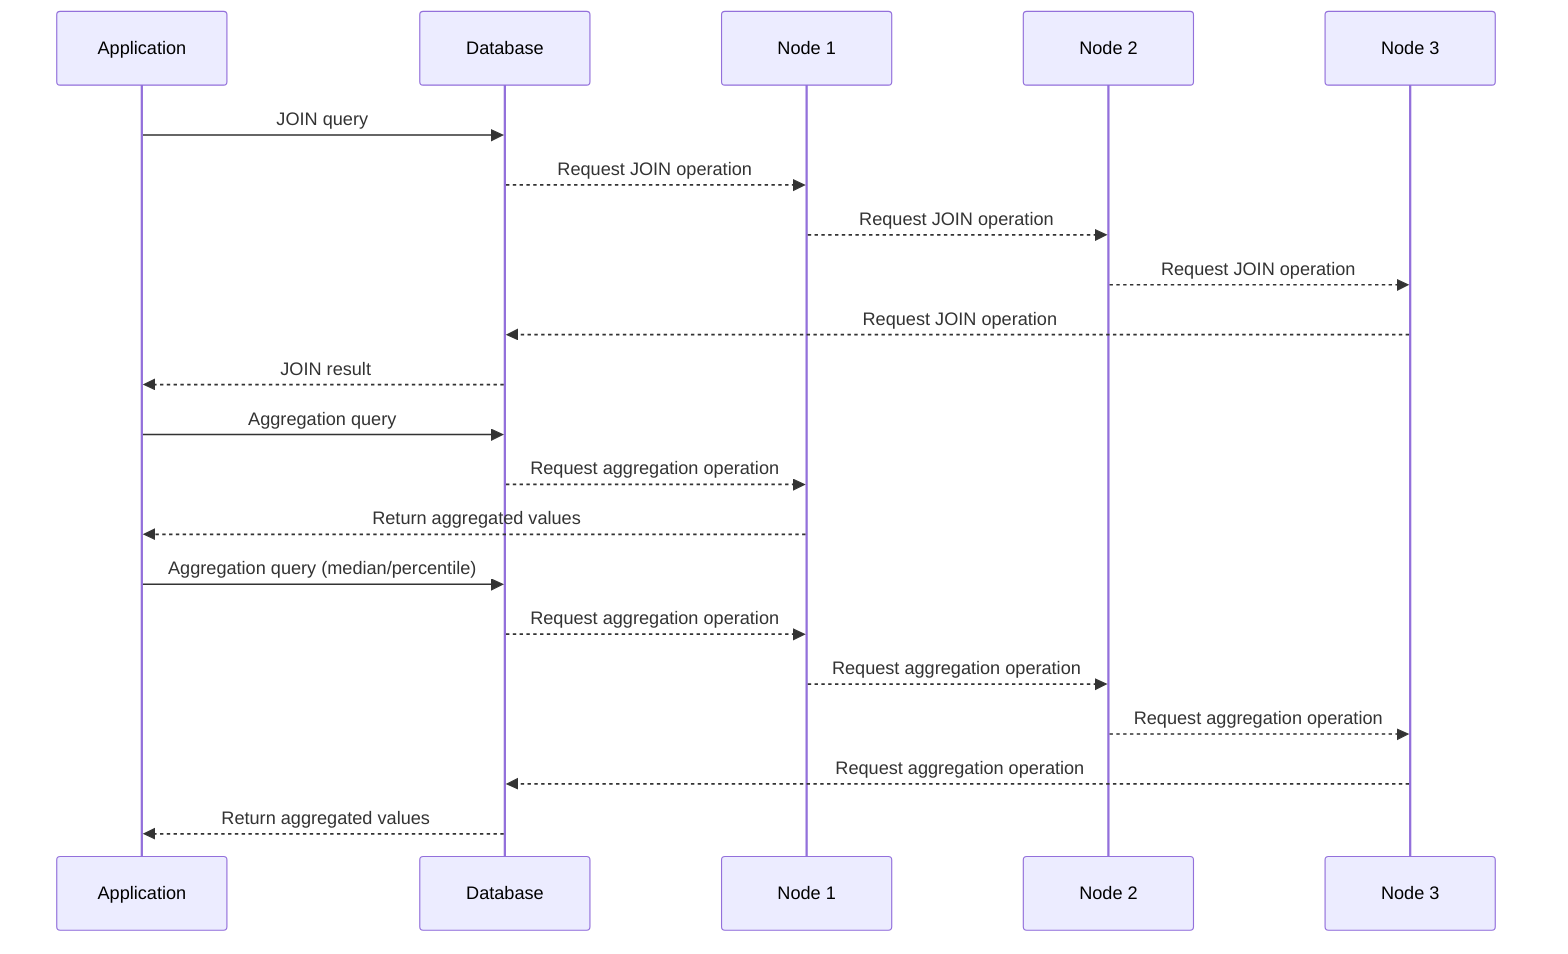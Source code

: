 sequenceDiagram
    participant App as Application
    participant DB as Database
    participant Node1 as Node 1
    participant Node2 as Node 2
    participant Node3 as Node 3

    App ->> DB: JOIN query
    DB -->> Node1: Request JOIN operation
    Node1 -->> Node2: Request JOIN operation
    Node2 -->> Node3: Request JOIN operation
    Node3 -->> DB: Request JOIN operation
    DB -->> App: JOIN result

    App ->> DB: Aggregation query
    DB -->> Node1: Request aggregation operation
    Node1 -->> App: Return aggregated values

    App ->> DB: Aggregation query (median/percentile)
    DB -->> Node1: Request aggregation operation
    Node1 -->> Node2: Request aggregation operation
    Node2 -->> Node3: Request aggregation operation
    Node3 -->> DB: Request aggregation operation
    DB -->> App: Return aggregated values